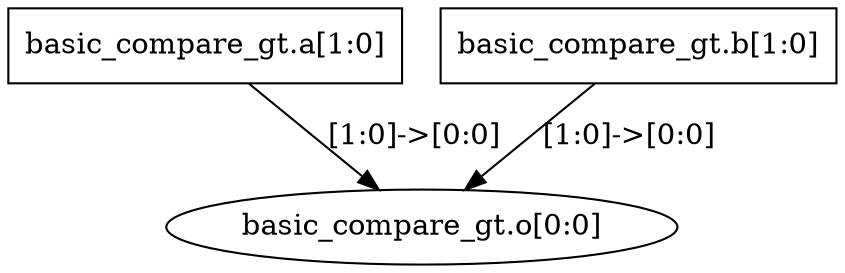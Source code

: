 digraph G {
	"basic_compare_gt.a" -> "basic_compare_gt.o"[label="[1:0]->[0:0]"];
	"basic_compare_gt.b" -> "basic_compare_gt.o"[label="[1:0]->[0:0]"];
	"basic_compare_gt.a" [shape=rectangle, label="basic_compare_gt.a[1:0]"];
	"basic_compare_gt.b" [shape=rectangle, label="basic_compare_gt.b[1:0]"];
	"basic_compare_gt.o" [shape=ellipse, label="basic_compare_gt.o[0:0]"];
}
